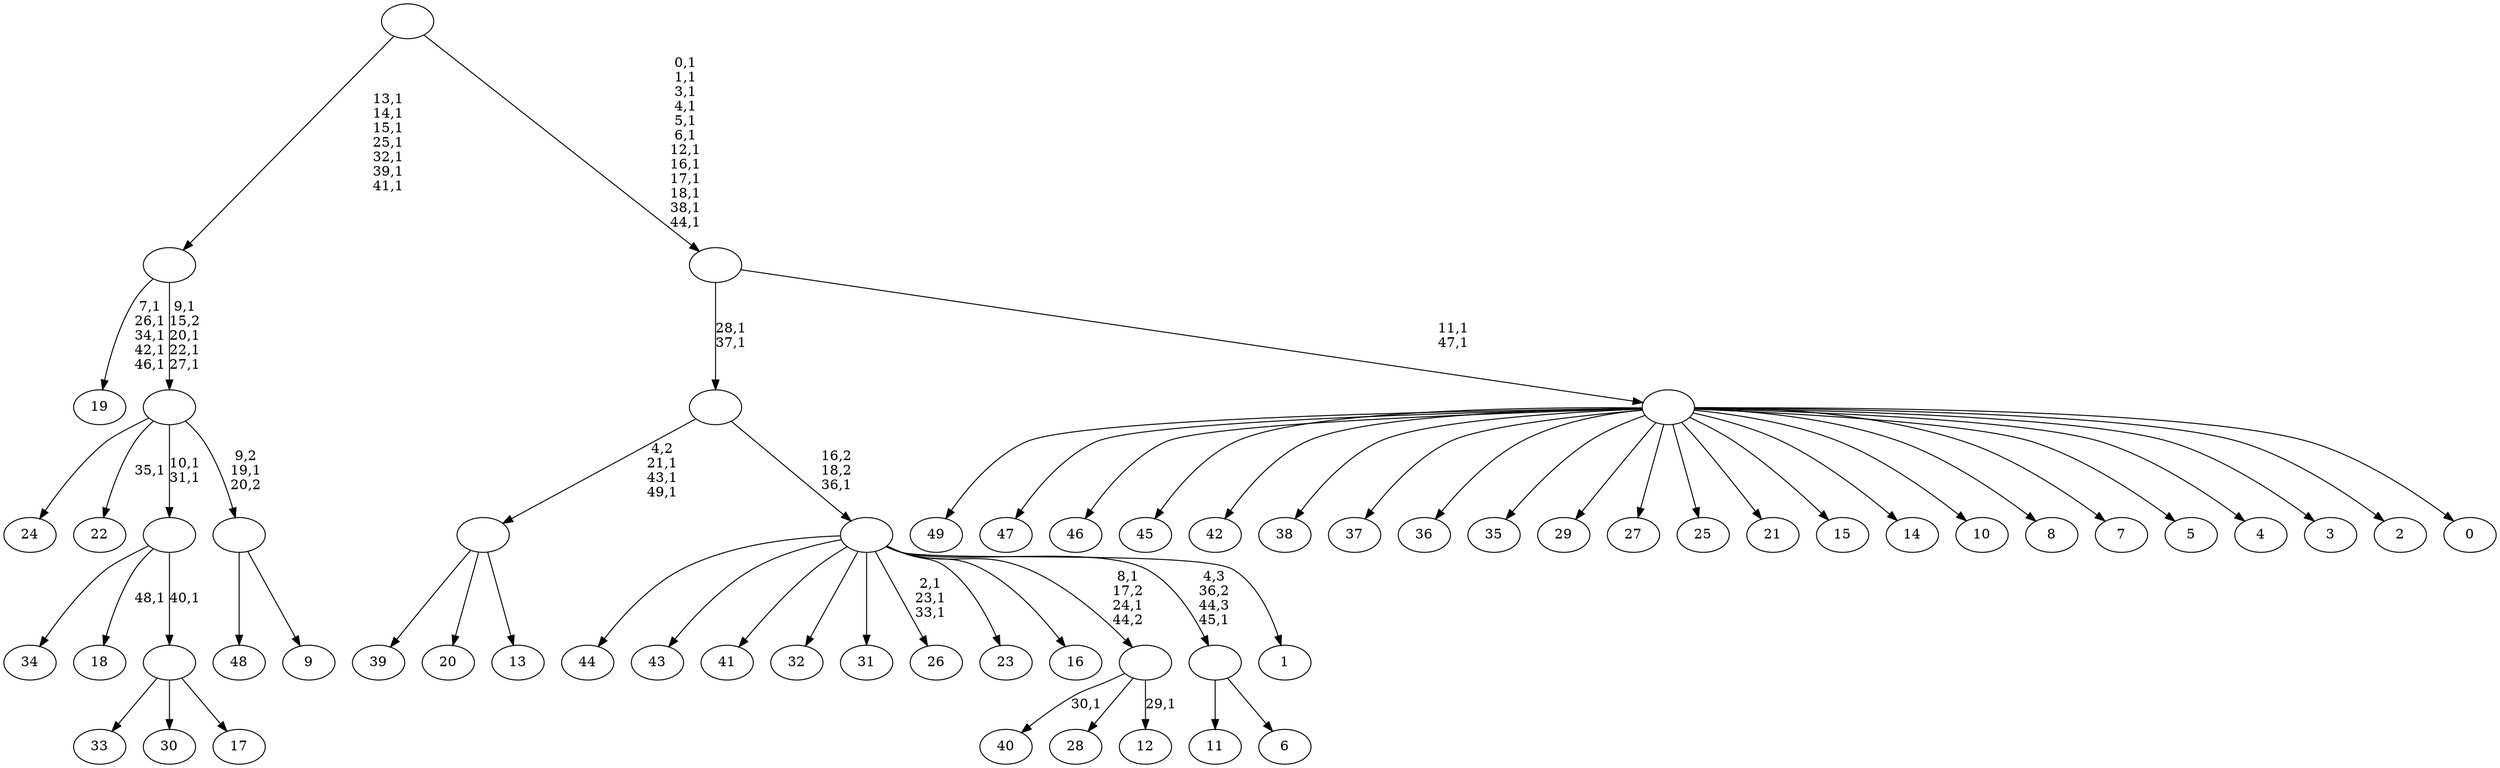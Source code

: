 digraph T {
	100 [label="49"]
	99 [label="48"]
	98 [label="47"]
	97 [label="46"]
	96 [label="45"]
	95 [label="44"]
	94 [label="43"]
	93 [label="42"]
	92 [label="41"]
	91 [label="40"]
	89 [label="39"]
	88 [label="38"]
	87 [label="37"]
	86 [label="36"]
	85 [label="35"]
	84 [label="34"]
	83 [label="33"]
	82 [label="32"]
	81 [label="31"]
	80 [label="30"]
	79 [label="29"]
	78 [label="28"]
	77 [label="27"]
	76 [label="26"]
	72 [label="25"]
	71 [label="24"]
	70 [label="23"]
	69 [label="22"]
	67 [label="21"]
	66 [label="20"]
	65 [label="19"]
	59 [label="18"]
	57 [label="17"]
	56 [label=""]
	55 [label=""]
	53 [label="16"]
	52 [label="15"]
	51 [label="14"]
	50 [label="13"]
	49 [label=""]
	46 [label="12"]
	44 [label=""]
	42 [label="11"]
	41 [label="10"]
	40 [label="9"]
	39 [label=""]
	38 [label=""]
	34 [label=""]
	27 [label="8"]
	26 [label="7"]
	25 [label="6"]
	24 [label=""]
	23 [label="5"]
	22 [label="4"]
	21 [label="3"]
	20 [label="2"]
	19 [label="1"]
	18 [label=""]
	17 [label=""]
	15 [label="0"]
	14 [label=""]
	12 [label=""]
	0 [label=""]
	56 -> 83 [label=""]
	56 -> 80 [label=""]
	56 -> 57 [label=""]
	55 -> 59 [label="48,1"]
	55 -> 84 [label=""]
	55 -> 56 [label="40,1"]
	49 -> 89 [label=""]
	49 -> 66 [label=""]
	49 -> 50 [label=""]
	44 -> 46 [label="29,1"]
	44 -> 91 [label="30,1"]
	44 -> 78 [label=""]
	39 -> 99 [label=""]
	39 -> 40 [label=""]
	38 -> 55 [label="10,1\n31,1"]
	38 -> 69 [label="35,1"]
	38 -> 71 [label=""]
	38 -> 39 [label="9,2\n19,1\n20,2"]
	34 -> 38 [label="9,1\n15,2\n20,1\n22,1\n27,1"]
	34 -> 65 [label="7,1\n26,1\n34,1\n42,1\n46,1"]
	24 -> 42 [label=""]
	24 -> 25 [label=""]
	18 -> 44 [label="8,1\n17,2\n24,1\n44,2"]
	18 -> 76 [label="2,1\n23,1\n33,1"]
	18 -> 95 [label=""]
	18 -> 94 [label=""]
	18 -> 92 [label=""]
	18 -> 82 [label=""]
	18 -> 81 [label=""]
	18 -> 70 [label=""]
	18 -> 53 [label=""]
	18 -> 24 [label="4,3\n36,2\n44,3\n45,1"]
	18 -> 19 [label=""]
	17 -> 49 [label="4,2\n21,1\n43,1\n49,1"]
	17 -> 18 [label="16,2\n18,2\n36,1"]
	14 -> 100 [label=""]
	14 -> 98 [label=""]
	14 -> 97 [label=""]
	14 -> 96 [label=""]
	14 -> 93 [label=""]
	14 -> 88 [label=""]
	14 -> 87 [label=""]
	14 -> 86 [label=""]
	14 -> 85 [label=""]
	14 -> 79 [label=""]
	14 -> 77 [label=""]
	14 -> 72 [label=""]
	14 -> 67 [label=""]
	14 -> 52 [label=""]
	14 -> 51 [label=""]
	14 -> 41 [label=""]
	14 -> 27 [label=""]
	14 -> 26 [label=""]
	14 -> 23 [label=""]
	14 -> 22 [label=""]
	14 -> 21 [label=""]
	14 -> 20 [label=""]
	14 -> 15 [label=""]
	12 -> 14 [label="11,1\n47,1"]
	12 -> 17 [label="28,1\n37,1"]
	0 -> 12 [label="0,1\n1,1\n3,1\n4,1\n5,1\n6,1\n12,1\n16,1\n17,1\n18,1\n38,1\n44,1"]
	0 -> 34 [label="13,1\n14,1\n15,1\n25,1\n32,1\n39,1\n41,1"]
}
